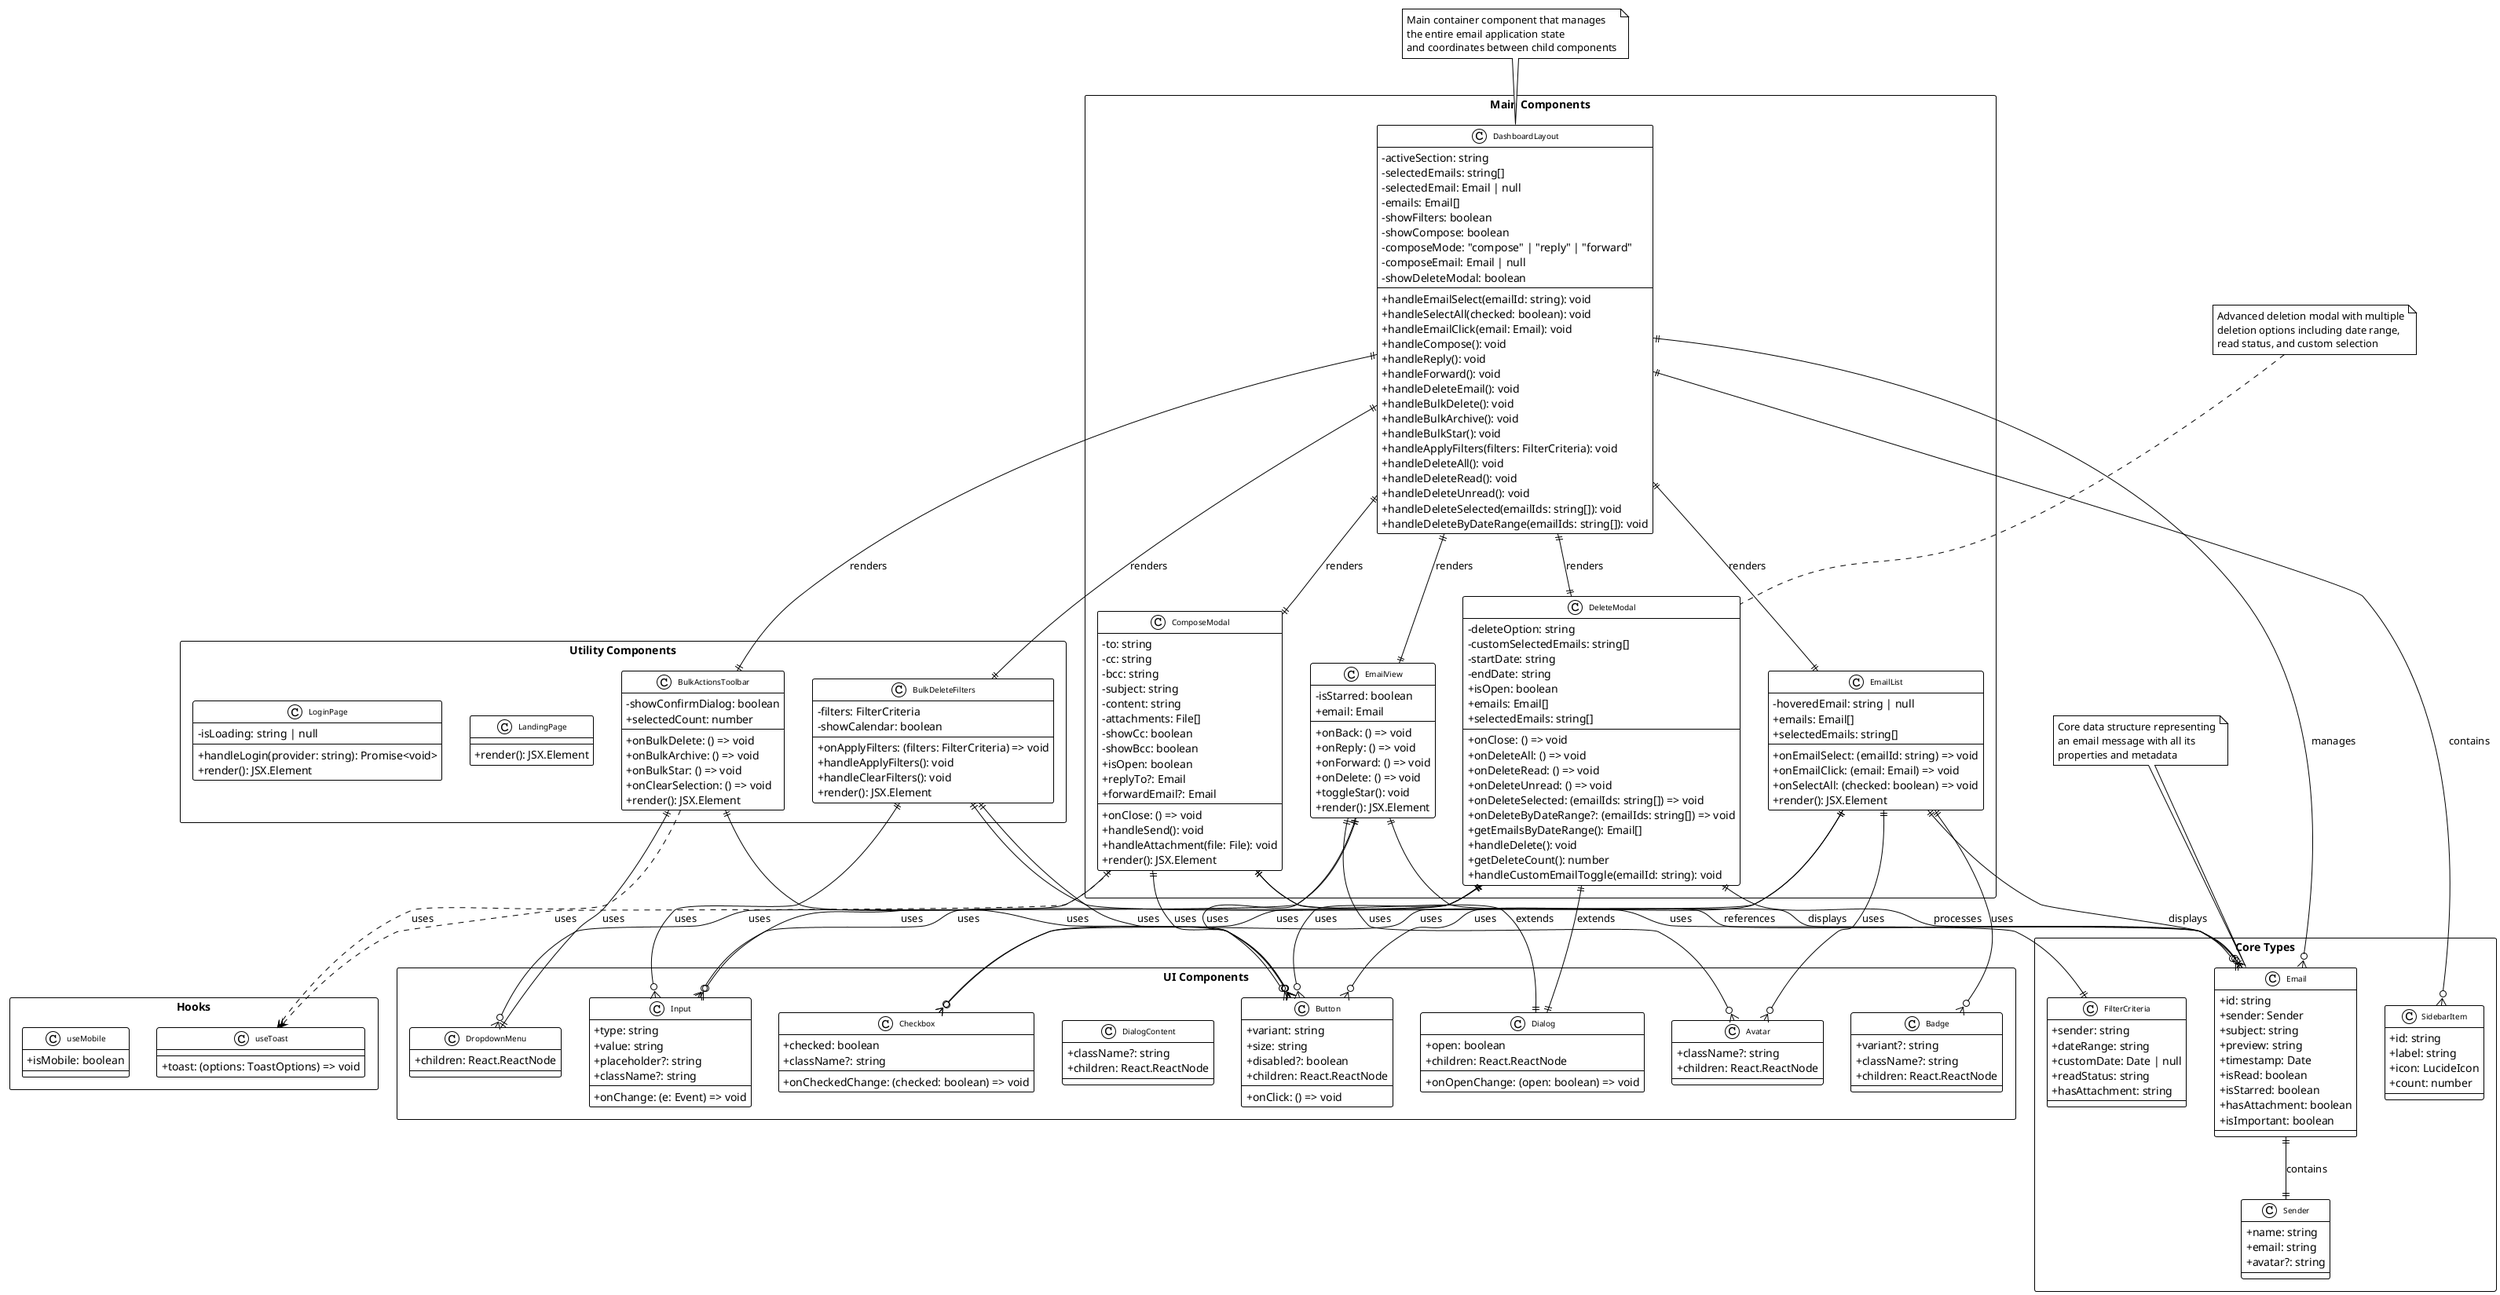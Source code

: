 @startuml Webmail Client Class Diagram
!theme plain
skinparam classAttributeIconSize 0
skinparam classFontSize 10
skinparam packageStyle rectangle

package "Core Types" {
  class Email {
    +id: string
    +sender: Sender
    +subject: string
    +preview: string
    +timestamp: Date
    +isRead: boolean
    +isStarred: boolean
    +hasAttachment: boolean
    +isImportant: boolean
  }
  
  class Sender {
    +name: string
    +email: string
    +avatar?: string
  }
  
  class SidebarItem {
    +id: string
    +label: string
    +icon: LucideIcon
    +count: number
  }
  
  class FilterCriteria {
    +sender: string
    +dateRange: string
    +customDate: Date | null
    +readStatus: string
    +hasAttachment: string
  }
}

package "Main Components" {
  class DashboardLayout {
    -activeSection: string
    -selectedEmails: string[]
    -selectedEmail: Email | null
    -emails: Email[]
    -showFilters: boolean
    -showCompose: boolean
    -composeMode: "compose" | "reply" | "forward"
    -composeEmail: Email | null
    -showDeleteModal: boolean
    +handleEmailSelect(emailId: string): void
    +handleSelectAll(checked: boolean): void
    +handleEmailClick(email: Email): void
    +handleCompose(): void
    +handleReply(): void
    +handleForward(): void
    +handleDeleteEmail(): void
    +handleBulkDelete(): void
    +handleBulkArchive(): void
    +handleBulkStar(): void
    +handleApplyFilters(filters: FilterCriteria): void
    +handleDeleteAll(): void
    +handleDeleteRead(): void
    +handleDeleteUnread(): void
    +handleDeleteSelected(emailIds: string[]): void
    +handleDeleteByDateRange(emailIds: string[]): void
  }
  
  class EmailList {
    -hoveredEmail: string | null
    +emails: Email[]
    +selectedEmails: string[]
    +onEmailSelect: (emailId: string) => void
    +onEmailClick: (email: Email) => void
    +onSelectAll: (checked: boolean) => void
    +render(): JSX.Element
  }
  
  class EmailView {
    -isStarred: boolean
    +email: Email
    +onBack: () => void
    +onReply: () => void
    +onForward: () => void
    +onDelete: () => void
    +toggleStar(): void
    +render(): JSX.Element
  }
  
  class ComposeModal {
    -to: string
    -cc: string
    -bcc: string
    -subject: string
    -content: string
    -attachments: File[]
    -showCc: boolean
    -showBcc: boolean
    +isOpen: boolean
    +onClose: () => void
    +replyTo?: Email
    +forwardEmail?: Email
    +handleSend(): void
    +handleAttachment(file: File): void
    +render(): JSX.Element
  }
  
  class DeleteModal {
    -deleteOption: string
    -customSelectedEmails: string[]
    -startDate: string
    -endDate: string
    +isOpen: boolean
    +onClose: () => void
    +emails: Email[]
    +selectedEmails: string[]
    +onDeleteAll: () => void
    +onDeleteRead: () => void
    +onDeleteUnread: () => void
    +onDeleteSelected: (emailIds: string[]) => void
    +onDeleteByDateRange?: (emailIds: string[]) => void
    +getEmailsByDateRange(): Email[]
    +handleDelete(): void
    +getDeleteCount(): number
    +handleCustomEmailToggle(emailId: string): void
  }
}

package "Utility Components" {
  class BulkActionsToolbar {
    -showConfirmDialog: boolean
    +selectedCount: number
    +onBulkDelete: () => void
    +onBulkArchive: () => void
    +onBulkStar: () => void
    +onClearSelection: () => void
    +render(): JSX.Element
  }
  
  class BulkDeleteFilters {
    -filters: FilterCriteria
    -showCalendar: boolean
    +onApplyFilters: (filters: FilterCriteria) => void
    +handleApplyFilters(): void
    +handleClearFilters(): void
    +render(): JSX.Element
  }
  
  class LandingPage {
    +render(): JSX.Element
  }
  
  class LoginPage {
    -isLoading: string | null
    +handleLogin(provider: string): Promise<void>
    +render(): JSX.Element
  }
}

package "UI Components" {
  class Button {
    +variant: string
    +size: string
    +onClick: () => void
    +disabled?: boolean
    +children: React.ReactNode
  }
  
  class Input {
    +type: string
    +value: string
    +onChange: (e: Event) => void
    +placeholder?: string
    +className?: string
  }
  
  class Checkbox {
    +checked: boolean
    +onCheckedChange: (checked: boolean) => void
    +className?: string
  }
  
  class Dialog {
    +open: boolean
    +onOpenChange: (open: boolean) => void
    +children: React.ReactNode
  }
  
  class DialogContent {
    +className?: string
    +children: React.ReactNode
  }
  
  class DropdownMenu {
    +children: React.ReactNode
  }
  
  class Avatar {
    +className?: string
    +children: React.ReactNode
  }
  
  class Badge {
    +variant?: string
    +className?: string
    +children: React.ReactNode
  }
}

package "Hooks" {
  class useToast {
    +toast: (options: ToastOptions) => void
  }
  
  class useMobile {
    +isMobile: boolean
  }
}

' Relationships
Email ||--|| Sender : contains
DashboardLayout ||--o{ Email : manages
DashboardLayout ||--|| EmailList : renders
DashboardLayout ||--|| EmailView : renders
DashboardLayout ||--|| ComposeModal : renders
DashboardLayout ||--|| DeleteModal : renders
DashboardLayout ||--|| BulkActionsToolbar : renders
DashboardLayout ||--|| BulkDeleteFilters : renders

EmailList ||--o{ Email : displays
EmailView ||--|| Email : displays
ComposeModal ||--o| Email : references
DeleteModal ||--o{ Email : processes

BulkDeleteFilters ||--|| FilterCriteria : uses
DashboardLayout ||--o{ SidebarItem : contains

' UI Component relationships
EmailList ||--o{ Checkbox : uses
EmailList ||--o{ Avatar : uses
EmailList ||--o{ Badge : uses
EmailList ||--o{ Button : uses

EmailView ||--o{ Button : uses
EmailView ||--o{ Avatar : uses
EmailView ||--o{ DropdownMenu : uses

ComposeModal ||--|| Dialog : extends
ComposeModal ||--o{ Input : uses
ComposeModal ||--o{ Button : uses

DeleteModal ||--|| Dialog : extends
DeleteModal ||--o{ Checkbox : uses
DeleteModal ||--o{ Input : uses
DeleteModal ||--o{ Button : uses

BulkActionsToolbar ||--o{ Button : uses
BulkActionsToolbar ||--|| DropdownMenu : uses

BulkDeleteFilters ||--o{ Input : uses
BulkDeleteFilters ||--o{ Button : uses

' Hook usage
ComposeModal ..> useToast : uses
BulkActionsToolbar ..> useToast : uses

note top of DashboardLayout
  Main container component that manages
  the entire email application state
  and coordinates between child components
end note

note top of Email
  Core data structure representing
  an email message with all its
  properties and metadata
end note

note top of DeleteModal
  Advanced deletion modal with multiple
  deletion options including date range,
  read status, and custom selection
end note

@enduml